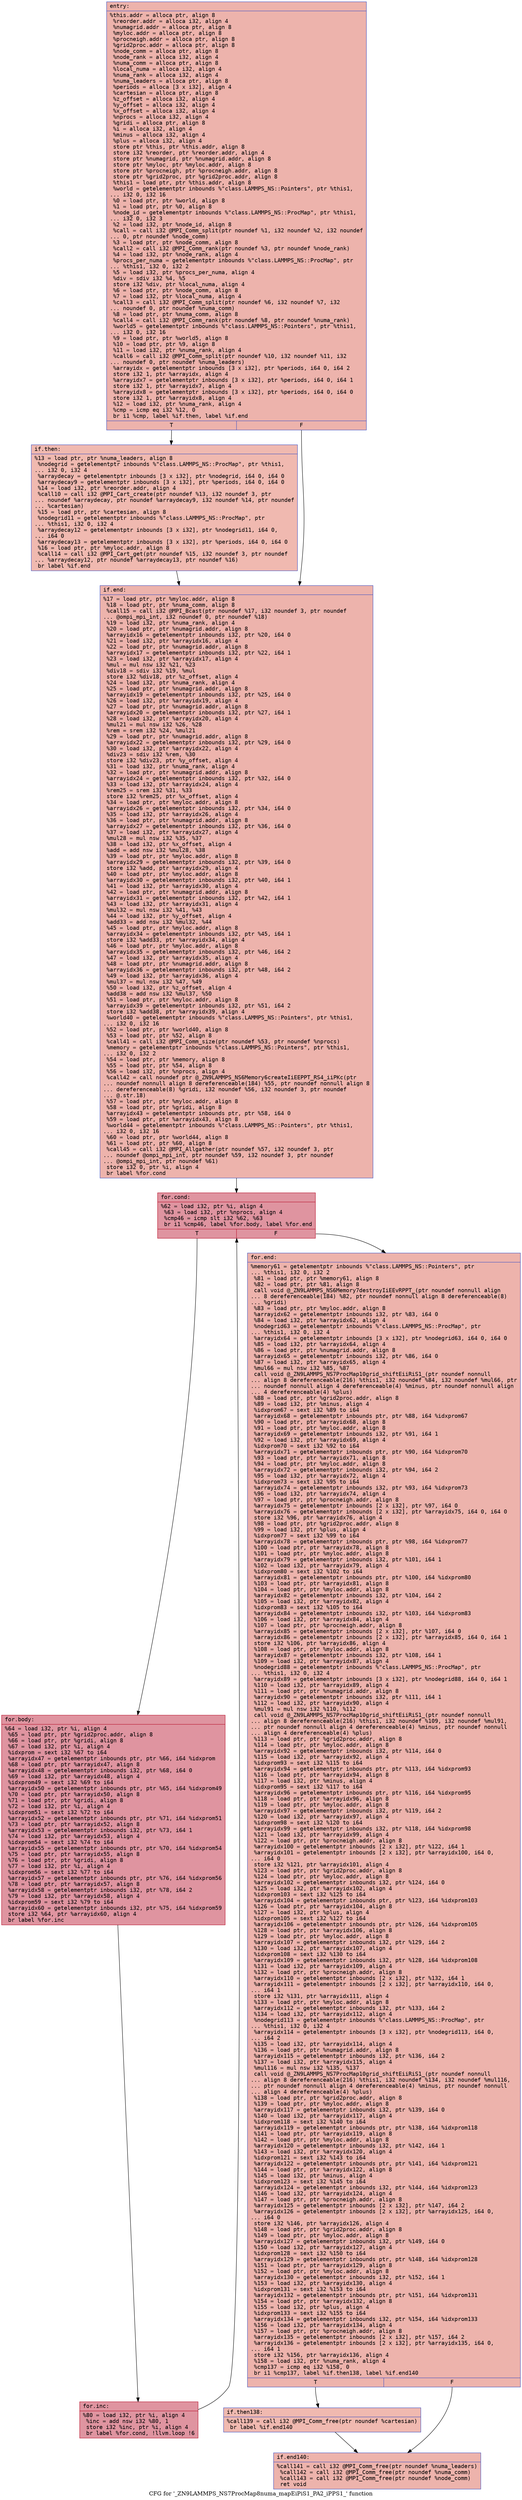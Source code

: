 digraph "CFG for '_ZN9LAMMPS_NS7ProcMap8numa_mapEiPiS1_PA2_iPPS1_' function" {
	label="CFG for '_ZN9LAMMPS_NS7ProcMap8numa_mapEiPiS1_PA2_iPPS1_' function";

	Node0x56099a5446c0 [shape=record,color="#3d50c3ff", style=filled, fillcolor="#d6524470" fontname="Courier",label="{entry:\l|  %this.addr = alloca ptr, align 8\l  %reorder.addr = alloca i32, align 4\l  %numagrid.addr = alloca ptr, align 8\l  %myloc.addr = alloca ptr, align 8\l  %procneigh.addr = alloca ptr, align 8\l  %grid2proc.addr = alloca ptr, align 8\l  %node_comm = alloca ptr, align 8\l  %node_rank = alloca i32, align 4\l  %numa_comm = alloca ptr, align 8\l  %local_numa = alloca i32, align 4\l  %numa_rank = alloca i32, align 4\l  %numa_leaders = alloca ptr, align 8\l  %periods = alloca [3 x i32], align 4\l  %cartesian = alloca ptr, align 8\l  %z_offset = alloca i32, align 4\l  %y_offset = alloca i32, align 4\l  %x_offset = alloca i32, align 4\l  %nprocs = alloca i32, align 4\l  %gridi = alloca ptr, align 8\l  %i = alloca i32, align 4\l  %minus = alloca i32, align 4\l  %plus = alloca i32, align 4\l  store ptr %this, ptr %this.addr, align 8\l  store i32 %reorder, ptr %reorder.addr, align 4\l  store ptr %numagrid, ptr %numagrid.addr, align 8\l  store ptr %myloc, ptr %myloc.addr, align 8\l  store ptr %procneigh, ptr %procneigh.addr, align 8\l  store ptr %grid2proc, ptr %grid2proc.addr, align 8\l  %this1 = load ptr, ptr %this.addr, align 8\l  %world = getelementptr inbounds %\"class.LAMMPS_NS::Pointers\", ptr %this1,\l... i32 0, i32 16\l  %0 = load ptr, ptr %world, align 8\l  %1 = load ptr, ptr %0, align 8\l  %node_id = getelementptr inbounds %\"class.LAMMPS_NS::ProcMap\", ptr %this1,\l... i32 0, i32 3\l  %2 = load i32, ptr %node_id, align 8\l  %call = call i32 @MPI_Comm_split(ptr noundef %1, i32 noundef %2, i32 noundef\l... 0, ptr noundef %node_comm)\l  %3 = load ptr, ptr %node_comm, align 8\l  %call2 = call i32 @MPI_Comm_rank(ptr noundef %3, ptr noundef %node_rank)\l  %4 = load i32, ptr %node_rank, align 4\l  %procs_per_numa = getelementptr inbounds %\"class.LAMMPS_NS::ProcMap\", ptr\l... %this1, i32 0, i32 2\l  %5 = load i32, ptr %procs_per_numa, align 4\l  %div = sdiv i32 %4, %5\l  store i32 %div, ptr %local_numa, align 4\l  %6 = load ptr, ptr %node_comm, align 8\l  %7 = load i32, ptr %local_numa, align 4\l  %call3 = call i32 @MPI_Comm_split(ptr noundef %6, i32 noundef %7, i32\l... noundef 0, ptr noundef %numa_comm)\l  %8 = load ptr, ptr %numa_comm, align 8\l  %call4 = call i32 @MPI_Comm_rank(ptr noundef %8, ptr noundef %numa_rank)\l  %world5 = getelementptr inbounds %\"class.LAMMPS_NS::Pointers\", ptr %this1,\l... i32 0, i32 16\l  %9 = load ptr, ptr %world5, align 8\l  %10 = load ptr, ptr %9, align 8\l  %11 = load i32, ptr %numa_rank, align 4\l  %call6 = call i32 @MPI_Comm_split(ptr noundef %10, i32 noundef %11, i32\l... noundef 0, ptr noundef %numa_leaders)\l  %arrayidx = getelementptr inbounds [3 x i32], ptr %periods, i64 0, i64 2\l  store i32 1, ptr %arrayidx, align 4\l  %arrayidx7 = getelementptr inbounds [3 x i32], ptr %periods, i64 0, i64 1\l  store i32 1, ptr %arrayidx7, align 4\l  %arrayidx8 = getelementptr inbounds [3 x i32], ptr %periods, i64 0, i64 0\l  store i32 1, ptr %arrayidx8, align 4\l  %12 = load i32, ptr %numa_rank, align 4\l  %cmp = icmp eq i32 %12, 0\l  br i1 %cmp, label %if.then, label %if.end\l|{<s0>T|<s1>F}}"];
	Node0x56099a5446c0:s0 -> Node0x56099a5478a0[tooltip="entry -> if.then\nProbability 37.50%" ];
	Node0x56099a5446c0:s1 -> Node0x56099a547910[tooltip="entry -> if.end\nProbability 62.50%" ];
	Node0x56099a5478a0 [shape=record,color="#3d50c3ff", style=filled, fillcolor="#de614d70" fontname="Courier",label="{if.then:\l|  %13 = load ptr, ptr %numa_leaders, align 8\l  %nodegrid = getelementptr inbounds %\"class.LAMMPS_NS::ProcMap\", ptr %this1,\l... i32 0, i32 4\l  %arraydecay = getelementptr inbounds [3 x i32], ptr %nodegrid, i64 0, i64 0\l  %arraydecay9 = getelementptr inbounds [3 x i32], ptr %periods, i64 0, i64 0\l  %14 = load i32, ptr %reorder.addr, align 4\l  %call10 = call i32 @MPI_Cart_create(ptr noundef %13, i32 noundef 3, ptr\l... noundef %arraydecay, ptr noundef %arraydecay9, i32 noundef %14, ptr noundef\l... %cartesian)\l  %15 = load ptr, ptr %cartesian, align 8\l  %nodegrid11 = getelementptr inbounds %\"class.LAMMPS_NS::ProcMap\", ptr\l... %this1, i32 0, i32 4\l  %arraydecay12 = getelementptr inbounds [3 x i32], ptr %nodegrid11, i64 0,\l... i64 0\l  %arraydecay13 = getelementptr inbounds [3 x i32], ptr %periods, i64 0, i64 0\l  %16 = load ptr, ptr %myloc.addr, align 8\l  %call14 = call i32 @MPI_Cart_get(ptr noundef %15, i32 noundef 3, ptr noundef\l... %arraydecay12, ptr noundef %arraydecay13, ptr noundef %16)\l  br label %if.end\l}"];
	Node0x56099a5478a0 -> Node0x56099a547910[tooltip="if.then -> if.end\nProbability 100.00%" ];
	Node0x56099a547910 [shape=record,color="#3d50c3ff", style=filled, fillcolor="#d6524470" fontname="Courier",label="{if.end:\l|  %17 = load ptr, ptr %myloc.addr, align 8\l  %18 = load ptr, ptr %numa_comm, align 8\l  %call15 = call i32 @MPI_Bcast(ptr noundef %17, i32 noundef 3, ptr noundef\l... @ompi_mpi_int, i32 noundef 0, ptr noundef %18)\l  %19 = load i32, ptr %numa_rank, align 4\l  %20 = load ptr, ptr %numagrid.addr, align 8\l  %arrayidx16 = getelementptr inbounds i32, ptr %20, i64 0\l  %21 = load i32, ptr %arrayidx16, align 4\l  %22 = load ptr, ptr %numagrid.addr, align 8\l  %arrayidx17 = getelementptr inbounds i32, ptr %22, i64 1\l  %23 = load i32, ptr %arrayidx17, align 4\l  %mul = mul nsw i32 %21, %23\l  %div18 = sdiv i32 %19, %mul\l  store i32 %div18, ptr %z_offset, align 4\l  %24 = load i32, ptr %numa_rank, align 4\l  %25 = load ptr, ptr %numagrid.addr, align 8\l  %arrayidx19 = getelementptr inbounds i32, ptr %25, i64 0\l  %26 = load i32, ptr %arrayidx19, align 4\l  %27 = load ptr, ptr %numagrid.addr, align 8\l  %arrayidx20 = getelementptr inbounds i32, ptr %27, i64 1\l  %28 = load i32, ptr %arrayidx20, align 4\l  %mul21 = mul nsw i32 %26, %28\l  %rem = srem i32 %24, %mul21\l  %29 = load ptr, ptr %numagrid.addr, align 8\l  %arrayidx22 = getelementptr inbounds i32, ptr %29, i64 0\l  %30 = load i32, ptr %arrayidx22, align 4\l  %div23 = sdiv i32 %rem, %30\l  store i32 %div23, ptr %y_offset, align 4\l  %31 = load i32, ptr %numa_rank, align 4\l  %32 = load ptr, ptr %numagrid.addr, align 8\l  %arrayidx24 = getelementptr inbounds i32, ptr %32, i64 0\l  %33 = load i32, ptr %arrayidx24, align 4\l  %rem25 = srem i32 %31, %33\l  store i32 %rem25, ptr %x_offset, align 4\l  %34 = load ptr, ptr %myloc.addr, align 8\l  %arrayidx26 = getelementptr inbounds i32, ptr %34, i64 0\l  %35 = load i32, ptr %arrayidx26, align 4\l  %36 = load ptr, ptr %numagrid.addr, align 8\l  %arrayidx27 = getelementptr inbounds i32, ptr %36, i64 0\l  %37 = load i32, ptr %arrayidx27, align 4\l  %mul28 = mul nsw i32 %35, %37\l  %38 = load i32, ptr %x_offset, align 4\l  %add = add nsw i32 %mul28, %38\l  %39 = load ptr, ptr %myloc.addr, align 8\l  %arrayidx29 = getelementptr inbounds i32, ptr %39, i64 0\l  store i32 %add, ptr %arrayidx29, align 4\l  %40 = load ptr, ptr %myloc.addr, align 8\l  %arrayidx30 = getelementptr inbounds i32, ptr %40, i64 1\l  %41 = load i32, ptr %arrayidx30, align 4\l  %42 = load ptr, ptr %numagrid.addr, align 8\l  %arrayidx31 = getelementptr inbounds i32, ptr %42, i64 1\l  %43 = load i32, ptr %arrayidx31, align 4\l  %mul32 = mul nsw i32 %41, %43\l  %44 = load i32, ptr %y_offset, align 4\l  %add33 = add nsw i32 %mul32, %44\l  %45 = load ptr, ptr %myloc.addr, align 8\l  %arrayidx34 = getelementptr inbounds i32, ptr %45, i64 1\l  store i32 %add33, ptr %arrayidx34, align 4\l  %46 = load ptr, ptr %myloc.addr, align 8\l  %arrayidx35 = getelementptr inbounds i32, ptr %46, i64 2\l  %47 = load i32, ptr %arrayidx35, align 4\l  %48 = load ptr, ptr %numagrid.addr, align 8\l  %arrayidx36 = getelementptr inbounds i32, ptr %48, i64 2\l  %49 = load i32, ptr %arrayidx36, align 4\l  %mul37 = mul nsw i32 %47, %49\l  %50 = load i32, ptr %z_offset, align 4\l  %add38 = add nsw i32 %mul37, %50\l  %51 = load ptr, ptr %myloc.addr, align 8\l  %arrayidx39 = getelementptr inbounds i32, ptr %51, i64 2\l  store i32 %add38, ptr %arrayidx39, align 4\l  %world40 = getelementptr inbounds %\"class.LAMMPS_NS::Pointers\", ptr %this1,\l... i32 0, i32 16\l  %52 = load ptr, ptr %world40, align 8\l  %53 = load ptr, ptr %52, align 8\l  %call41 = call i32 @MPI_Comm_size(ptr noundef %53, ptr noundef %nprocs)\l  %memory = getelementptr inbounds %\"class.LAMMPS_NS::Pointers\", ptr %this1,\l... i32 0, i32 2\l  %54 = load ptr, ptr %memory, align 8\l  %55 = load ptr, ptr %54, align 8\l  %56 = load i32, ptr %nprocs, align 4\l  %call42 = call noundef ptr @_ZN9LAMMPS_NS6Memory6createIiEEPPT_RS4_iiPKc(ptr\l... noundef nonnull align 8 dereferenceable(184) %55, ptr noundef nonnull align 8\l... dereferenceable(8) %gridi, i32 noundef %56, i32 noundef 3, ptr noundef\l... @.str.18)\l  %57 = load ptr, ptr %myloc.addr, align 8\l  %58 = load ptr, ptr %gridi, align 8\l  %arrayidx43 = getelementptr inbounds ptr, ptr %58, i64 0\l  %59 = load ptr, ptr %arrayidx43, align 8\l  %world44 = getelementptr inbounds %\"class.LAMMPS_NS::Pointers\", ptr %this1,\l... i32 0, i32 16\l  %60 = load ptr, ptr %world44, align 8\l  %61 = load ptr, ptr %60, align 8\l  %call45 = call i32 @MPI_Allgather(ptr noundef %57, i32 noundef 3, ptr\l... noundef @ompi_mpi_int, ptr noundef %59, i32 noundef 3, ptr noundef\l... @ompi_mpi_int, ptr noundef %61)\l  store i32 0, ptr %i, align 4\l  br label %for.cond\l}"];
	Node0x56099a547910 -> Node0x56099a54ca70[tooltip="if.end -> for.cond\nProbability 100.00%" ];
	Node0x56099a54ca70 [shape=record,color="#b70d28ff", style=filled, fillcolor="#b70d2870" fontname="Courier",label="{for.cond:\l|  %62 = load i32, ptr %i, align 4\l  %63 = load i32, ptr %nprocs, align 4\l  %cmp46 = icmp slt i32 %62, %63\l  br i1 %cmp46, label %for.body, label %for.end\l|{<s0>T|<s1>F}}"];
	Node0x56099a54ca70:s0 -> Node0x56099a54cc30[tooltip="for.cond -> for.body\nProbability 96.88%" ];
	Node0x56099a54ca70:s1 -> Node0x56099a54ccb0[tooltip="for.cond -> for.end\nProbability 3.12%" ];
	Node0x56099a54cc30 [shape=record,color="#b70d28ff", style=filled, fillcolor="#b70d2870" fontname="Courier",label="{for.body:\l|  %64 = load i32, ptr %i, align 4\l  %65 = load ptr, ptr %grid2proc.addr, align 8\l  %66 = load ptr, ptr %gridi, align 8\l  %67 = load i32, ptr %i, align 4\l  %idxprom = sext i32 %67 to i64\l  %arrayidx47 = getelementptr inbounds ptr, ptr %66, i64 %idxprom\l  %68 = load ptr, ptr %arrayidx47, align 8\l  %arrayidx48 = getelementptr inbounds i32, ptr %68, i64 0\l  %69 = load i32, ptr %arrayidx48, align 4\l  %idxprom49 = sext i32 %69 to i64\l  %arrayidx50 = getelementptr inbounds ptr, ptr %65, i64 %idxprom49\l  %70 = load ptr, ptr %arrayidx50, align 8\l  %71 = load ptr, ptr %gridi, align 8\l  %72 = load i32, ptr %i, align 4\l  %idxprom51 = sext i32 %72 to i64\l  %arrayidx52 = getelementptr inbounds ptr, ptr %71, i64 %idxprom51\l  %73 = load ptr, ptr %arrayidx52, align 8\l  %arrayidx53 = getelementptr inbounds i32, ptr %73, i64 1\l  %74 = load i32, ptr %arrayidx53, align 4\l  %idxprom54 = sext i32 %74 to i64\l  %arrayidx55 = getelementptr inbounds ptr, ptr %70, i64 %idxprom54\l  %75 = load ptr, ptr %arrayidx55, align 8\l  %76 = load ptr, ptr %gridi, align 8\l  %77 = load i32, ptr %i, align 4\l  %idxprom56 = sext i32 %77 to i64\l  %arrayidx57 = getelementptr inbounds ptr, ptr %76, i64 %idxprom56\l  %78 = load ptr, ptr %arrayidx57, align 8\l  %arrayidx58 = getelementptr inbounds i32, ptr %78, i64 2\l  %79 = load i32, ptr %arrayidx58, align 4\l  %idxprom59 = sext i32 %79 to i64\l  %arrayidx60 = getelementptr inbounds i32, ptr %75, i64 %idxprom59\l  store i32 %64, ptr %arrayidx60, align 4\l  br label %for.inc\l}"];
	Node0x56099a54cc30 -> Node0x56099a54e790[tooltip="for.body -> for.inc\nProbability 100.00%" ];
	Node0x56099a54e790 [shape=record,color="#b70d28ff", style=filled, fillcolor="#b70d2870" fontname="Courier",label="{for.inc:\l|  %80 = load i32, ptr %i, align 4\l  %inc = add nsw i32 %80, 1\l  store i32 %inc, ptr %i, align 4\l  br label %for.cond, !llvm.loop !6\l}"];
	Node0x56099a54e790 -> Node0x56099a54ca70[tooltip="for.inc -> for.cond\nProbability 100.00%" ];
	Node0x56099a54ccb0 [shape=record,color="#3d50c3ff", style=filled, fillcolor="#d6524470" fontname="Courier",label="{for.end:\l|  %memory61 = getelementptr inbounds %\"class.LAMMPS_NS::Pointers\", ptr\l... %this1, i32 0, i32 2\l  %81 = load ptr, ptr %memory61, align 8\l  %82 = load ptr, ptr %81, align 8\l  call void @_ZN9LAMMPS_NS6Memory7destroyIiEEvRPPT_(ptr noundef nonnull align\l... 8 dereferenceable(184) %82, ptr noundef nonnull align 8 dereferenceable(8)\l... %gridi)\l  %83 = load ptr, ptr %myloc.addr, align 8\l  %arrayidx62 = getelementptr inbounds i32, ptr %83, i64 0\l  %84 = load i32, ptr %arrayidx62, align 4\l  %nodegrid63 = getelementptr inbounds %\"class.LAMMPS_NS::ProcMap\", ptr\l... %this1, i32 0, i32 4\l  %arrayidx64 = getelementptr inbounds [3 x i32], ptr %nodegrid63, i64 0, i64 0\l  %85 = load i32, ptr %arrayidx64, align 4\l  %86 = load ptr, ptr %numagrid.addr, align 8\l  %arrayidx65 = getelementptr inbounds i32, ptr %86, i64 0\l  %87 = load i32, ptr %arrayidx65, align 4\l  %mul66 = mul nsw i32 %85, %87\l  call void @_ZN9LAMMPS_NS7ProcMap10grid_shiftEiiRiS1_(ptr noundef nonnull\l... align 8 dereferenceable(216) %this1, i32 noundef %84, i32 noundef %mul66, ptr\l... noundef nonnull align 4 dereferenceable(4) %minus, ptr noundef nonnull align\l... 4 dereferenceable(4) %plus)\l  %88 = load ptr, ptr %grid2proc.addr, align 8\l  %89 = load i32, ptr %minus, align 4\l  %idxprom67 = sext i32 %89 to i64\l  %arrayidx68 = getelementptr inbounds ptr, ptr %88, i64 %idxprom67\l  %90 = load ptr, ptr %arrayidx68, align 8\l  %91 = load ptr, ptr %myloc.addr, align 8\l  %arrayidx69 = getelementptr inbounds i32, ptr %91, i64 1\l  %92 = load i32, ptr %arrayidx69, align 4\l  %idxprom70 = sext i32 %92 to i64\l  %arrayidx71 = getelementptr inbounds ptr, ptr %90, i64 %idxprom70\l  %93 = load ptr, ptr %arrayidx71, align 8\l  %94 = load ptr, ptr %myloc.addr, align 8\l  %arrayidx72 = getelementptr inbounds i32, ptr %94, i64 2\l  %95 = load i32, ptr %arrayidx72, align 4\l  %idxprom73 = sext i32 %95 to i64\l  %arrayidx74 = getelementptr inbounds i32, ptr %93, i64 %idxprom73\l  %96 = load i32, ptr %arrayidx74, align 4\l  %97 = load ptr, ptr %procneigh.addr, align 8\l  %arrayidx75 = getelementptr inbounds [2 x i32], ptr %97, i64 0\l  %arrayidx76 = getelementptr inbounds [2 x i32], ptr %arrayidx75, i64 0, i64 0\l  store i32 %96, ptr %arrayidx76, align 4\l  %98 = load ptr, ptr %grid2proc.addr, align 8\l  %99 = load i32, ptr %plus, align 4\l  %idxprom77 = sext i32 %99 to i64\l  %arrayidx78 = getelementptr inbounds ptr, ptr %98, i64 %idxprom77\l  %100 = load ptr, ptr %arrayidx78, align 8\l  %101 = load ptr, ptr %myloc.addr, align 8\l  %arrayidx79 = getelementptr inbounds i32, ptr %101, i64 1\l  %102 = load i32, ptr %arrayidx79, align 4\l  %idxprom80 = sext i32 %102 to i64\l  %arrayidx81 = getelementptr inbounds ptr, ptr %100, i64 %idxprom80\l  %103 = load ptr, ptr %arrayidx81, align 8\l  %104 = load ptr, ptr %myloc.addr, align 8\l  %arrayidx82 = getelementptr inbounds i32, ptr %104, i64 2\l  %105 = load i32, ptr %arrayidx82, align 4\l  %idxprom83 = sext i32 %105 to i64\l  %arrayidx84 = getelementptr inbounds i32, ptr %103, i64 %idxprom83\l  %106 = load i32, ptr %arrayidx84, align 4\l  %107 = load ptr, ptr %procneigh.addr, align 8\l  %arrayidx85 = getelementptr inbounds [2 x i32], ptr %107, i64 0\l  %arrayidx86 = getelementptr inbounds [2 x i32], ptr %arrayidx85, i64 0, i64 1\l  store i32 %106, ptr %arrayidx86, align 4\l  %108 = load ptr, ptr %myloc.addr, align 8\l  %arrayidx87 = getelementptr inbounds i32, ptr %108, i64 1\l  %109 = load i32, ptr %arrayidx87, align 4\l  %nodegrid88 = getelementptr inbounds %\"class.LAMMPS_NS::ProcMap\", ptr\l... %this1, i32 0, i32 4\l  %arrayidx89 = getelementptr inbounds [3 x i32], ptr %nodegrid88, i64 0, i64 1\l  %110 = load i32, ptr %arrayidx89, align 4\l  %111 = load ptr, ptr %numagrid.addr, align 8\l  %arrayidx90 = getelementptr inbounds i32, ptr %111, i64 1\l  %112 = load i32, ptr %arrayidx90, align 4\l  %mul91 = mul nsw i32 %110, %112\l  call void @_ZN9LAMMPS_NS7ProcMap10grid_shiftEiiRiS1_(ptr noundef nonnull\l... align 8 dereferenceable(216) %this1, i32 noundef %109, i32 noundef %mul91,\l... ptr noundef nonnull align 4 dereferenceable(4) %minus, ptr noundef nonnull\l... align 4 dereferenceable(4) %plus)\l  %113 = load ptr, ptr %grid2proc.addr, align 8\l  %114 = load ptr, ptr %myloc.addr, align 8\l  %arrayidx92 = getelementptr inbounds i32, ptr %114, i64 0\l  %115 = load i32, ptr %arrayidx92, align 4\l  %idxprom93 = sext i32 %115 to i64\l  %arrayidx94 = getelementptr inbounds ptr, ptr %113, i64 %idxprom93\l  %116 = load ptr, ptr %arrayidx94, align 8\l  %117 = load i32, ptr %minus, align 4\l  %idxprom95 = sext i32 %117 to i64\l  %arrayidx96 = getelementptr inbounds ptr, ptr %116, i64 %idxprom95\l  %118 = load ptr, ptr %arrayidx96, align 8\l  %119 = load ptr, ptr %myloc.addr, align 8\l  %arrayidx97 = getelementptr inbounds i32, ptr %119, i64 2\l  %120 = load i32, ptr %arrayidx97, align 4\l  %idxprom98 = sext i32 %120 to i64\l  %arrayidx99 = getelementptr inbounds i32, ptr %118, i64 %idxprom98\l  %121 = load i32, ptr %arrayidx99, align 4\l  %122 = load ptr, ptr %procneigh.addr, align 8\l  %arrayidx100 = getelementptr inbounds [2 x i32], ptr %122, i64 1\l  %arrayidx101 = getelementptr inbounds [2 x i32], ptr %arrayidx100, i64 0,\l... i64 0\l  store i32 %121, ptr %arrayidx101, align 4\l  %123 = load ptr, ptr %grid2proc.addr, align 8\l  %124 = load ptr, ptr %myloc.addr, align 8\l  %arrayidx102 = getelementptr inbounds i32, ptr %124, i64 0\l  %125 = load i32, ptr %arrayidx102, align 4\l  %idxprom103 = sext i32 %125 to i64\l  %arrayidx104 = getelementptr inbounds ptr, ptr %123, i64 %idxprom103\l  %126 = load ptr, ptr %arrayidx104, align 8\l  %127 = load i32, ptr %plus, align 4\l  %idxprom105 = sext i32 %127 to i64\l  %arrayidx106 = getelementptr inbounds ptr, ptr %126, i64 %idxprom105\l  %128 = load ptr, ptr %arrayidx106, align 8\l  %129 = load ptr, ptr %myloc.addr, align 8\l  %arrayidx107 = getelementptr inbounds i32, ptr %129, i64 2\l  %130 = load i32, ptr %arrayidx107, align 4\l  %idxprom108 = sext i32 %130 to i64\l  %arrayidx109 = getelementptr inbounds i32, ptr %128, i64 %idxprom108\l  %131 = load i32, ptr %arrayidx109, align 4\l  %132 = load ptr, ptr %procneigh.addr, align 8\l  %arrayidx110 = getelementptr inbounds [2 x i32], ptr %132, i64 1\l  %arrayidx111 = getelementptr inbounds [2 x i32], ptr %arrayidx110, i64 0,\l... i64 1\l  store i32 %131, ptr %arrayidx111, align 4\l  %133 = load ptr, ptr %myloc.addr, align 8\l  %arrayidx112 = getelementptr inbounds i32, ptr %133, i64 2\l  %134 = load i32, ptr %arrayidx112, align 4\l  %nodegrid113 = getelementptr inbounds %\"class.LAMMPS_NS::ProcMap\", ptr\l... %this1, i32 0, i32 4\l  %arrayidx114 = getelementptr inbounds [3 x i32], ptr %nodegrid113, i64 0,\l... i64 2\l  %135 = load i32, ptr %arrayidx114, align 4\l  %136 = load ptr, ptr %numagrid.addr, align 8\l  %arrayidx115 = getelementptr inbounds i32, ptr %136, i64 2\l  %137 = load i32, ptr %arrayidx115, align 4\l  %mul116 = mul nsw i32 %135, %137\l  call void @_ZN9LAMMPS_NS7ProcMap10grid_shiftEiiRiS1_(ptr noundef nonnull\l... align 8 dereferenceable(216) %this1, i32 noundef %134, i32 noundef %mul116,\l... ptr noundef nonnull align 4 dereferenceable(4) %minus, ptr noundef nonnull\l... align 4 dereferenceable(4) %plus)\l  %138 = load ptr, ptr %grid2proc.addr, align 8\l  %139 = load ptr, ptr %myloc.addr, align 8\l  %arrayidx117 = getelementptr inbounds i32, ptr %139, i64 0\l  %140 = load i32, ptr %arrayidx117, align 4\l  %idxprom118 = sext i32 %140 to i64\l  %arrayidx119 = getelementptr inbounds ptr, ptr %138, i64 %idxprom118\l  %141 = load ptr, ptr %arrayidx119, align 8\l  %142 = load ptr, ptr %myloc.addr, align 8\l  %arrayidx120 = getelementptr inbounds i32, ptr %142, i64 1\l  %143 = load i32, ptr %arrayidx120, align 4\l  %idxprom121 = sext i32 %143 to i64\l  %arrayidx122 = getelementptr inbounds ptr, ptr %141, i64 %idxprom121\l  %144 = load ptr, ptr %arrayidx122, align 8\l  %145 = load i32, ptr %minus, align 4\l  %idxprom123 = sext i32 %145 to i64\l  %arrayidx124 = getelementptr inbounds i32, ptr %144, i64 %idxprom123\l  %146 = load i32, ptr %arrayidx124, align 4\l  %147 = load ptr, ptr %procneigh.addr, align 8\l  %arrayidx125 = getelementptr inbounds [2 x i32], ptr %147, i64 2\l  %arrayidx126 = getelementptr inbounds [2 x i32], ptr %arrayidx125, i64 0,\l... i64 0\l  store i32 %146, ptr %arrayidx126, align 4\l  %148 = load ptr, ptr %grid2proc.addr, align 8\l  %149 = load ptr, ptr %myloc.addr, align 8\l  %arrayidx127 = getelementptr inbounds i32, ptr %149, i64 0\l  %150 = load i32, ptr %arrayidx127, align 4\l  %idxprom128 = sext i32 %150 to i64\l  %arrayidx129 = getelementptr inbounds ptr, ptr %148, i64 %idxprom128\l  %151 = load ptr, ptr %arrayidx129, align 8\l  %152 = load ptr, ptr %myloc.addr, align 8\l  %arrayidx130 = getelementptr inbounds i32, ptr %152, i64 1\l  %153 = load i32, ptr %arrayidx130, align 4\l  %idxprom131 = sext i32 %153 to i64\l  %arrayidx132 = getelementptr inbounds ptr, ptr %151, i64 %idxprom131\l  %154 = load ptr, ptr %arrayidx132, align 8\l  %155 = load i32, ptr %plus, align 4\l  %idxprom133 = sext i32 %155 to i64\l  %arrayidx134 = getelementptr inbounds i32, ptr %154, i64 %idxprom133\l  %156 = load i32, ptr %arrayidx134, align 4\l  %157 = load ptr, ptr %procneigh.addr, align 8\l  %arrayidx135 = getelementptr inbounds [2 x i32], ptr %157, i64 2\l  %arrayidx136 = getelementptr inbounds [2 x i32], ptr %arrayidx135, i64 0,\l... i64 1\l  store i32 %156, ptr %arrayidx136, align 4\l  %158 = load i32, ptr %numa_rank, align 4\l  %cmp137 = icmp eq i32 %158, 0\l  br i1 %cmp137, label %if.then138, label %if.end140\l|{<s0>T|<s1>F}}"];
	Node0x56099a54ccb0:s0 -> Node0x56099a556130[tooltip="for.end -> if.then138\nProbability 37.50%" ];
	Node0x56099a54ccb0:s1 -> Node0x56099a5561b0[tooltip="for.end -> if.end140\nProbability 62.50%" ];
	Node0x56099a556130 [shape=record,color="#3d50c3ff", style=filled, fillcolor="#de614d70" fontname="Courier",label="{if.then138:\l|  %call139 = call i32 @MPI_Comm_free(ptr noundef %cartesian)\l  br label %if.end140\l}"];
	Node0x56099a556130 -> Node0x56099a5561b0[tooltip="if.then138 -> if.end140\nProbability 100.00%" ];
	Node0x56099a5561b0 [shape=record,color="#3d50c3ff", style=filled, fillcolor="#d6524470" fontname="Courier",label="{if.end140:\l|  %call141 = call i32 @MPI_Comm_free(ptr noundef %numa_leaders)\l  %call142 = call i32 @MPI_Comm_free(ptr noundef %numa_comm)\l  %call143 = call i32 @MPI_Comm_free(ptr noundef %node_comm)\l  ret void\l}"];
}
